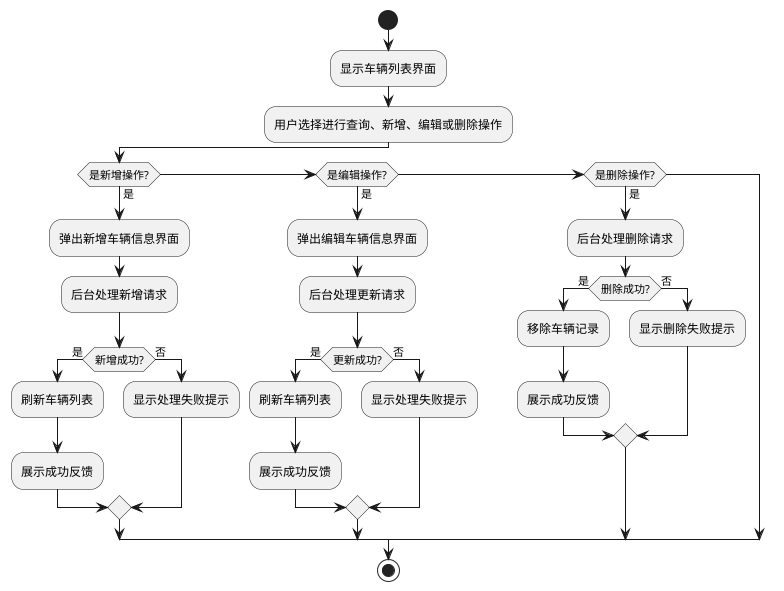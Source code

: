 @startuml
start
:显示车辆列表界面;
:用户选择进行查询、新增、编辑或删除操作;

if (是新增操作?) then (是)
  :弹出新增车辆信息界面;
  :后台处理新增请求;
  if (新增成功?) then (是)
    :刷新车辆列表;
    :展示成功反馈;
  else (否)
    :显示处理失败提示;
  endif
else if (是编辑操作?) then (是)
  :弹出编辑车辆信息界面;
  :后台处理更新请求;
  if (更新成功?) then (是)
    :刷新车辆列表;
    :展示成功反馈;
  else (否)
    :显示处理失败提示;
  endif
else if (是删除操作?) then (是)
  :后台处理删除请求;
  if (删除成功?) then (是)
    :移除车辆记录;
    :展示成功反馈;
  else (否)
    :显示删除失败提示;
  endif
endif

stop
@enduml
